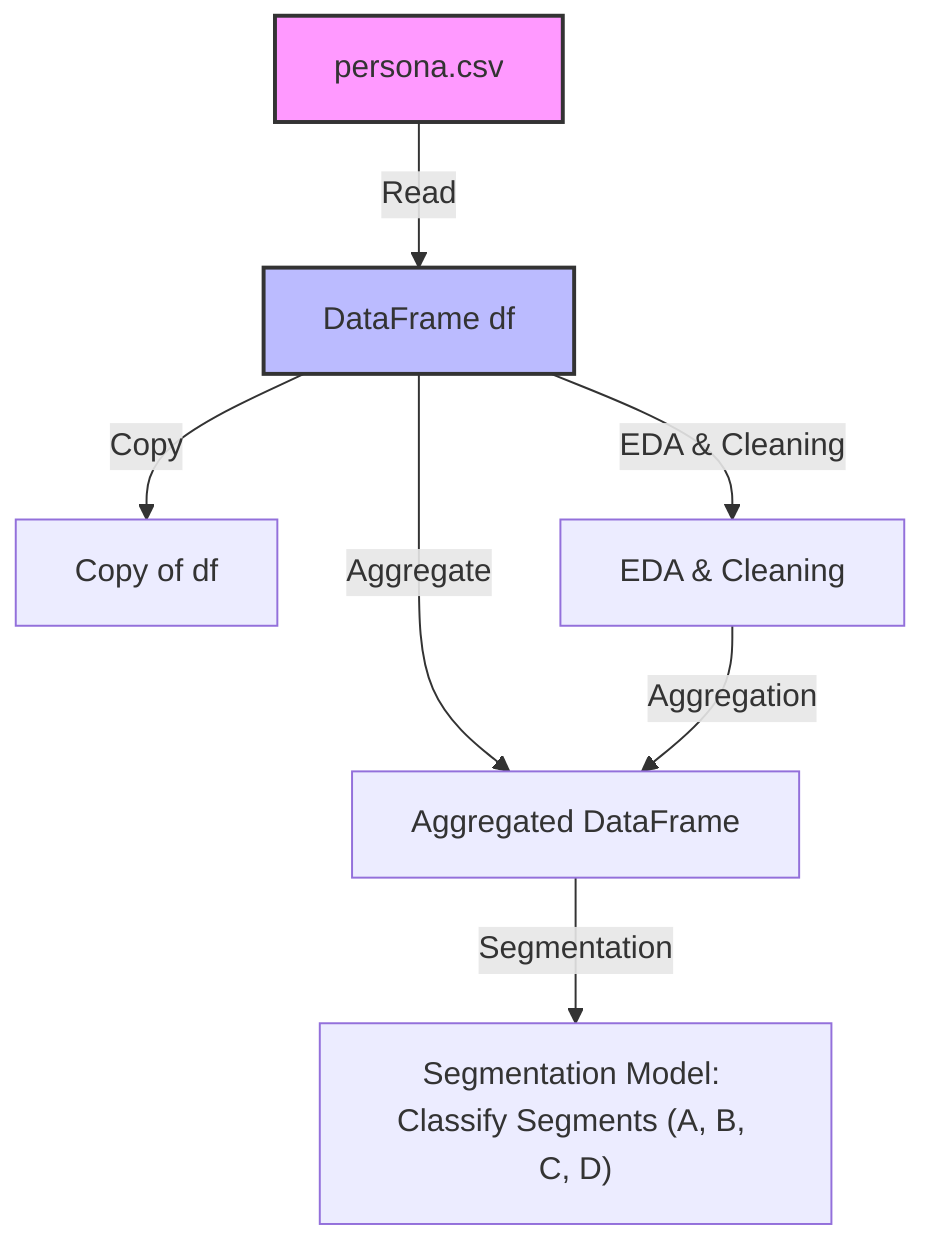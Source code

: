 flowchart TD
    %% Data Sources
    DS1["persona.csv"]:::dataSource -->|Read| df

    %% Data Nodes
    df["DataFrame df"]:::dataNode -->|Copy| data["Copy of df"]
    df -->|Aggregate| agg_df["Aggregated DataFrame"]

    %% Data Flow
    %% df Creation and Use
    df -->|EDA & Cleaning| EDA_Cleaning["EDA & Cleaning"]
    EDA_Cleaning -->|Aggregation| agg_df

    %% Model
    agg_df -->|Segmentation| Model["Segmentation Model: Classify Segments (A, B, C, D)"]

    %% Styles
    classDef dataSource fill:#f9f,stroke:#333,stroke-width:2px;
    classDef dataNode fill:#bbf,stroke:#333,stroke-width:2px;
    classDef modelNode fill:#bfb,stroke:#333,stroke-width:2px;